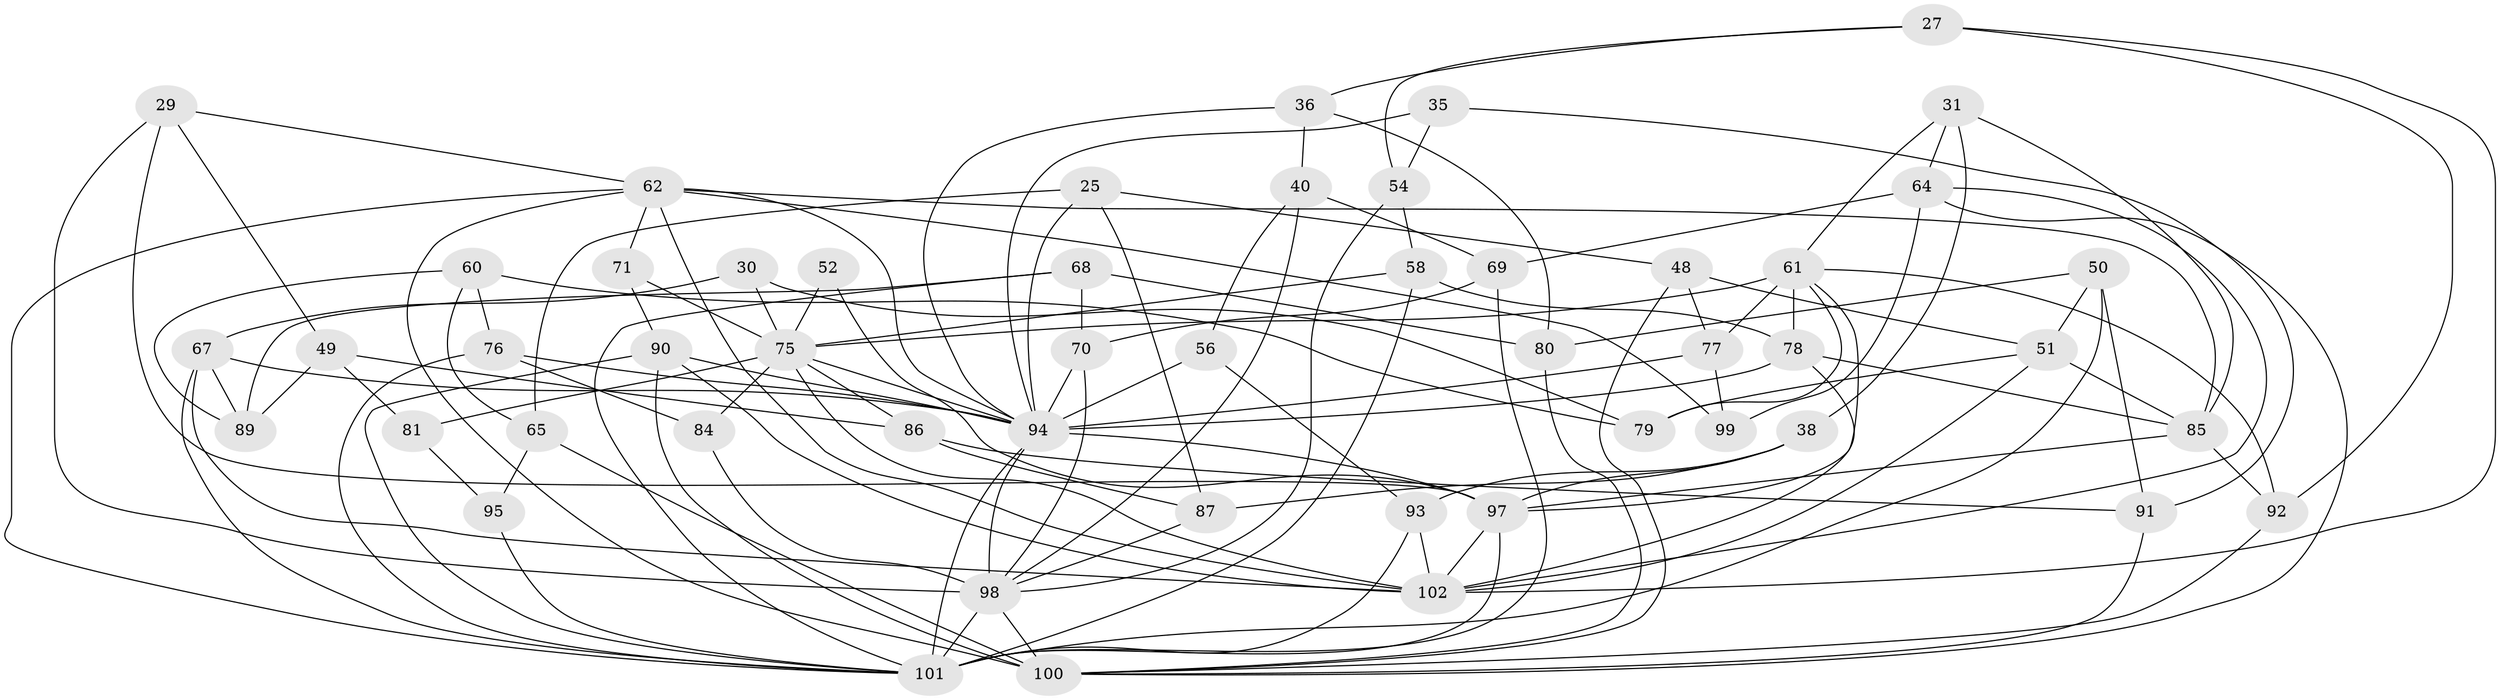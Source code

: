 // original degree distribution, {4: 1.0}
// Generated by graph-tools (version 1.1) at 2025/57/03/09/25 04:57:22]
// undirected, 51 vertices, 127 edges
graph export_dot {
graph [start="1"]
  node [color=gray90,style=filled];
  25;
  27;
  29;
  30;
  31;
  35;
  36;
  38;
  40;
  48;
  49;
  50;
  51 [super="+41"];
  52;
  54;
  56;
  58;
  60;
  61 [super="+10+13"];
  62 [super="+26"];
  64 [super="+28"];
  65;
  67 [super="+23"];
  68;
  69;
  70;
  71;
  75 [super="+18+74"];
  76;
  77;
  78 [super="+6+7"];
  79;
  80;
  81 [super="+44"];
  84;
  85 [super="+21+57"];
  86;
  87;
  89;
  90 [super="+59"];
  91;
  92;
  93;
  94 [super="+55+63+83"];
  95;
  97 [super="+72+20+66"];
  98 [super="+8+37+82"];
  99;
  100 [super="+1+43+88"];
  101 [super="+73"];
  102 [super="+15+96"];
  25 -- 87;
  25 -- 48;
  25 -- 65;
  25 -- 94;
  27 -- 102;
  27 -- 54;
  27 -- 36;
  27 -- 92;
  29 -- 49;
  29 -- 97;
  29 -- 62;
  29 -- 98;
  30 -- 79;
  30 -- 67 [weight=2];
  30 -- 75;
  31 -- 38;
  31 -- 64;
  31 -- 61;
  31 -- 85;
  35 -- 54;
  35 -- 91;
  35 -- 94 [weight=2];
  36 -- 80;
  36 -- 40;
  36 -- 94;
  38 -- 87;
  38 -- 93;
  38 -- 97;
  40 -- 56;
  40 -- 69;
  40 -- 98;
  48 -- 77;
  48 -- 51;
  48 -- 100;
  49 -- 81;
  49 -- 89;
  49 -- 86;
  50 -- 91;
  50 -- 80;
  50 -- 51;
  50 -- 101;
  51 -- 79;
  51 -- 85;
  51 -- 102 [weight=2];
  52 -- 97 [weight=3];
  52 -- 75;
  54 -- 58;
  54 -- 98;
  56 -- 93;
  56 -- 94 [weight=2];
  58 -- 78;
  58 -- 75;
  58 -- 101;
  60 -- 65;
  60 -- 79;
  60 -- 89;
  60 -- 76;
  61 -- 79;
  61 -- 92;
  61 -- 77;
  61 -- 78 [weight=2];
  61 -- 97;
  61 -- 75;
  62 -- 71;
  62 -- 99;
  62 -- 100;
  62 -- 102;
  62 -- 85 [weight=2];
  62 -- 101 [weight=2];
  62 -- 94;
  64 -- 69;
  64 -- 99 [weight=2];
  64 -- 100;
  64 -- 102;
  65 -- 95;
  65 -- 100;
  67 -- 89;
  67 -- 94;
  67 -- 102;
  67 -- 101;
  68 -- 70;
  68 -- 80;
  68 -- 89;
  68 -- 101;
  69 -- 70;
  69 -- 101;
  70 -- 98;
  70 -- 94;
  71 -- 90 [weight=2];
  71 -- 75;
  75 -- 81 [weight=3];
  75 -- 84 [weight=2];
  75 -- 102;
  75 -- 86;
  75 -- 94 [weight=2];
  76 -- 84;
  76 -- 101;
  76 -- 94;
  77 -- 99;
  77 -- 94;
  78 -- 94 [weight=2];
  78 -- 102 [weight=2];
  78 -- 85;
  80 -- 100;
  81 -- 95 [weight=2];
  84 -- 98;
  85 -- 92;
  85 -- 97 [weight=2];
  86 -- 87;
  86 -- 91;
  87 -- 98;
  90 -- 100;
  90 -- 102;
  90 -- 101;
  90 -- 94;
  91 -- 100;
  92 -- 100;
  93 -- 101;
  93 -- 102;
  94 -- 101 [weight=2];
  94 -- 97 [weight=2];
  94 -- 98 [weight=2];
  95 -- 101;
  97 -- 102;
  97 -- 101 [weight=3];
  98 -- 100 [weight=2];
  98 -- 101 [weight=2];
}
